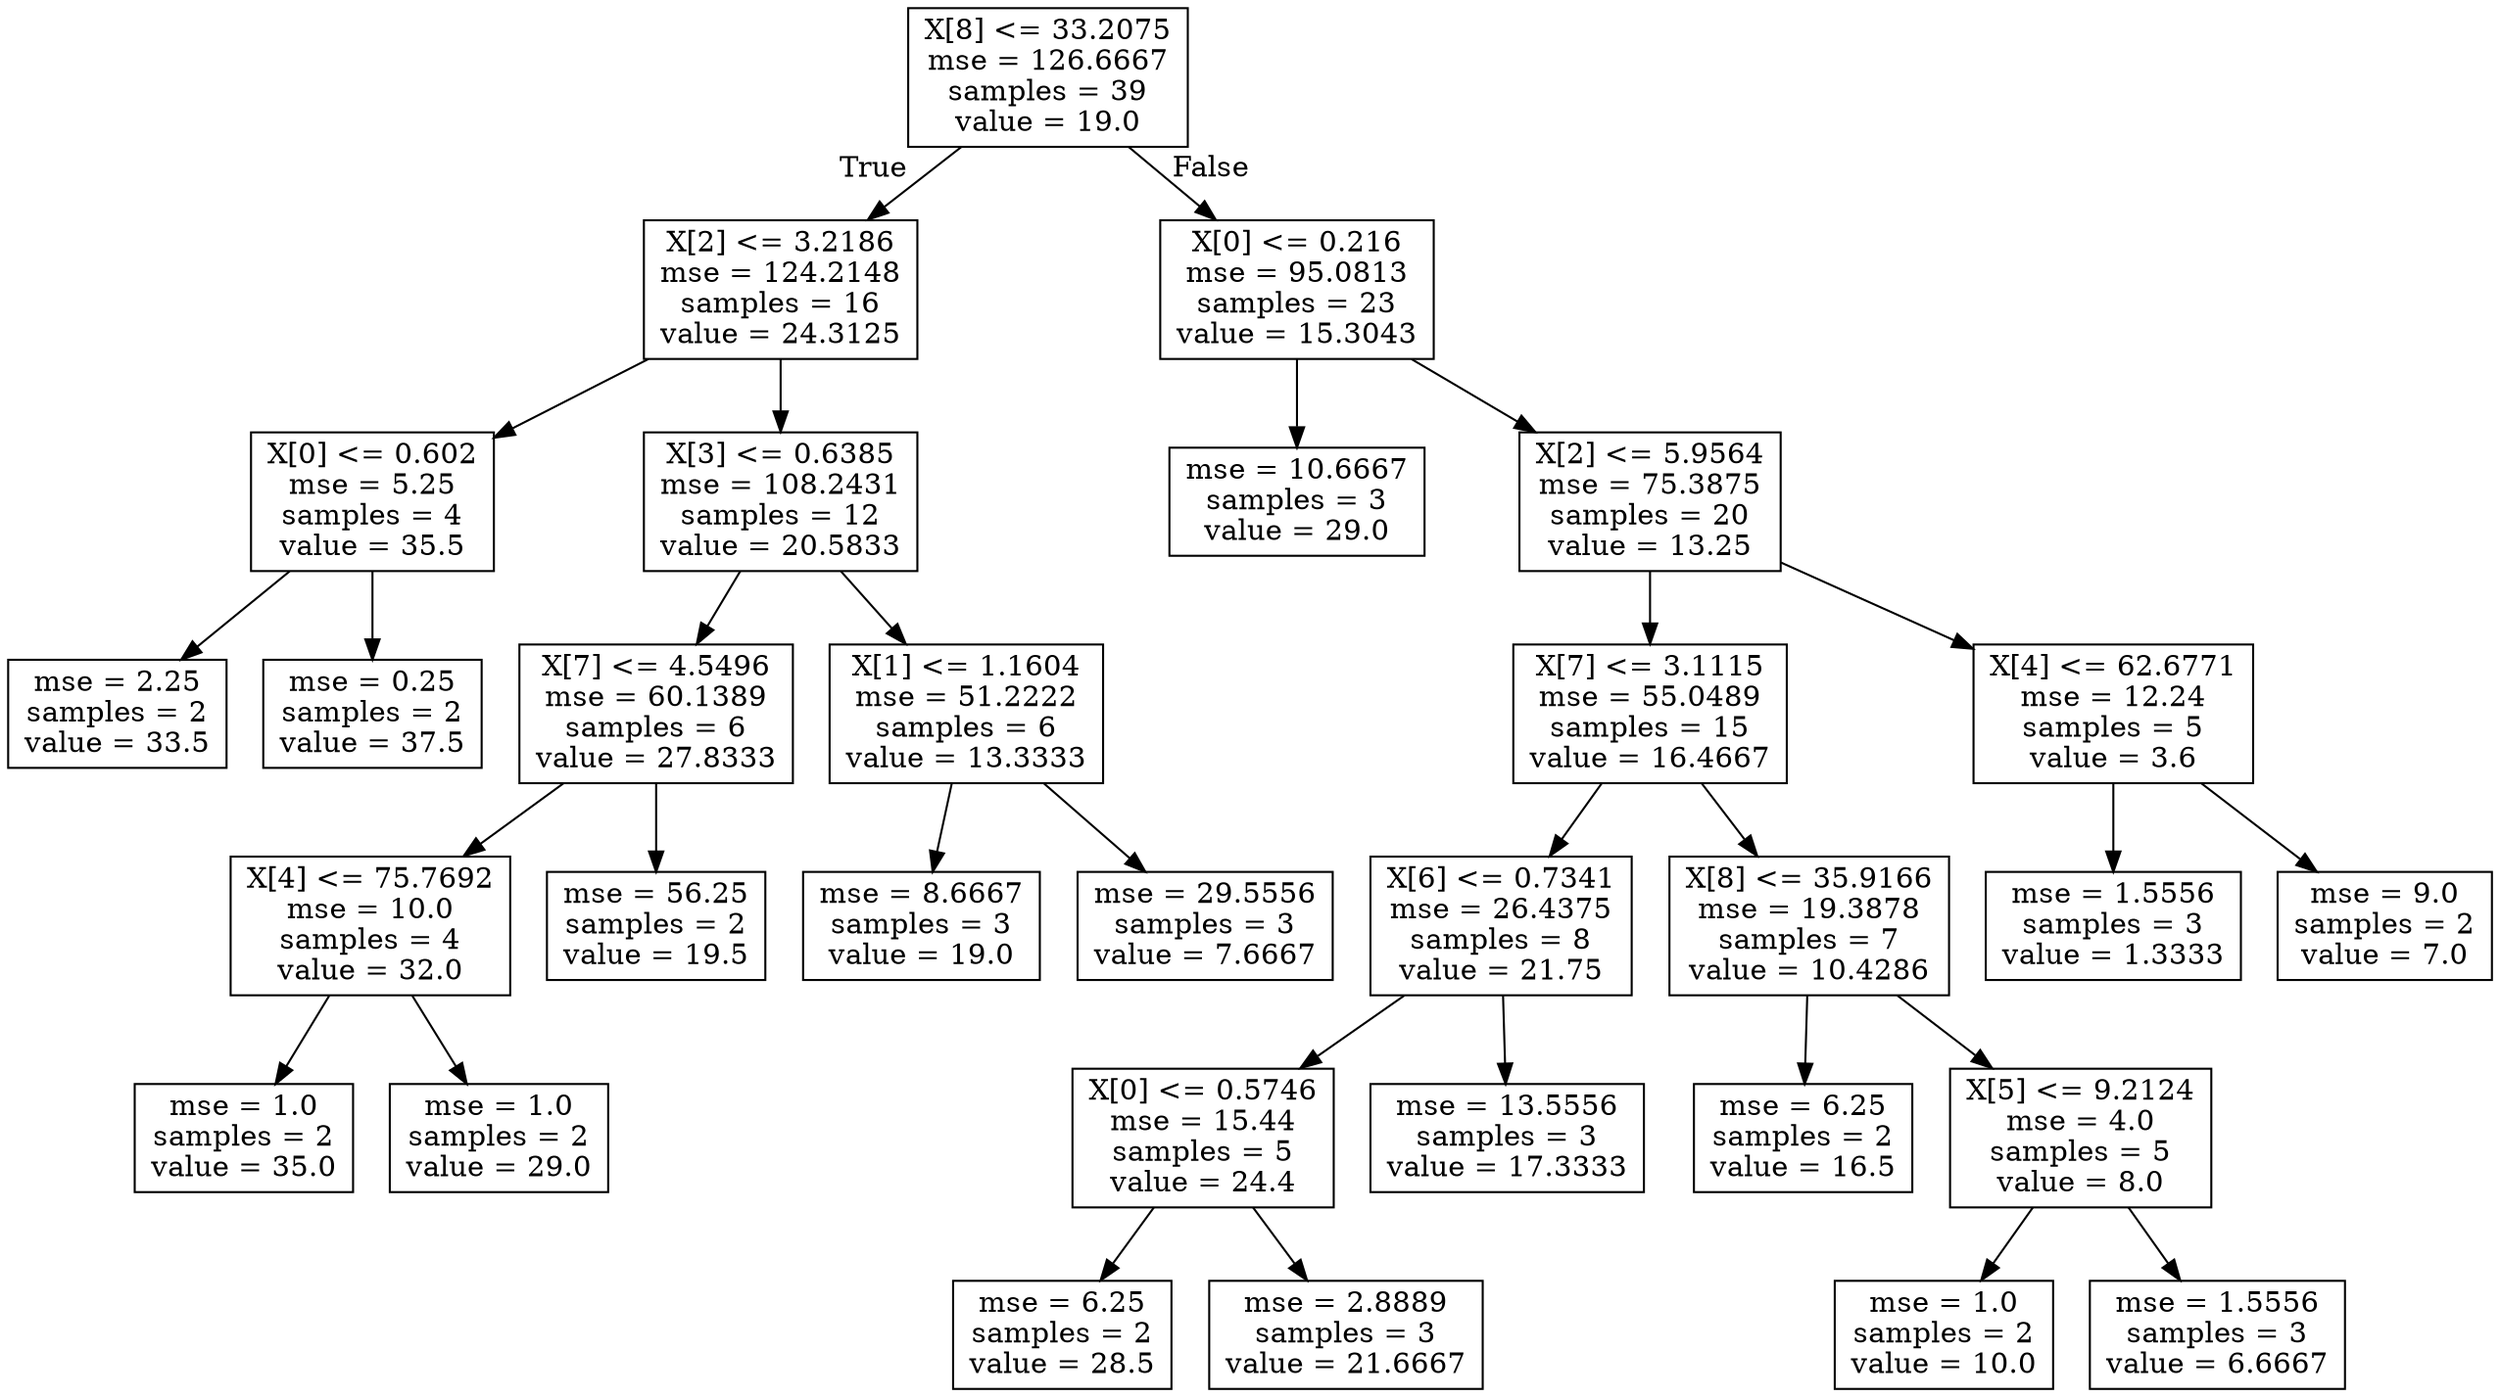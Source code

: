 digraph Tree {
node [shape=box] ;
0 [label="X[8] <= 33.2075\nmse = 126.6667\nsamples = 39\nvalue = 19.0"] ;
1 [label="X[2] <= 3.2186\nmse = 124.2148\nsamples = 16\nvalue = 24.3125"] ;
0 -> 1 [labeldistance=2.5, labelangle=45, headlabel="True"] ;
2 [label="X[0] <= 0.602\nmse = 5.25\nsamples = 4\nvalue = 35.5"] ;
1 -> 2 ;
3 [label="mse = 2.25\nsamples = 2\nvalue = 33.5"] ;
2 -> 3 ;
4 [label="mse = 0.25\nsamples = 2\nvalue = 37.5"] ;
2 -> 4 ;
5 [label="X[3] <= 0.6385\nmse = 108.2431\nsamples = 12\nvalue = 20.5833"] ;
1 -> 5 ;
6 [label="X[7] <= 4.5496\nmse = 60.1389\nsamples = 6\nvalue = 27.8333"] ;
5 -> 6 ;
7 [label="X[4] <= 75.7692\nmse = 10.0\nsamples = 4\nvalue = 32.0"] ;
6 -> 7 ;
8 [label="mse = 1.0\nsamples = 2\nvalue = 35.0"] ;
7 -> 8 ;
9 [label="mse = 1.0\nsamples = 2\nvalue = 29.0"] ;
7 -> 9 ;
10 [label="mse = 56.25\nsamples = 2\nvalue = 19.5"] ;
6 -> 10 ;
11 [label="X[1] <= 1.1604\nmse = 51.2222\nsamples = 6\nvalue = 13.3333"] ;
5 -> 11 ;
12 [label="mse = 8.6667\nsamples = 3\nvalue = 19.0"] ;
11 -> 12 ;
13 [label="mse = 29.5556\nsamples = 3\nvalue = 7.6667"] ;
11 -> 13 ;
14 [label="X[0] <= 0.216\nmse = 95.0813\nsamples = 23\nvalue = 15.3043"] ;
0 -> 14 [labeldistance=2.5, labelangle=-45, headlabel="False"] ;
15 [label="mse = 10.6667\nsamples = 3\nvalue = 29.0"] ;
14 -> 15 ;
16 [label="X[2] <= 5.9564\nmse = 75.3875\nsamples = 20\nvalue = 13.25"] ;
14 -> 16 ;
17 [label="X[7] <= 3.1115\nmse = 55.0489\nsamples = 15\nvalue = 16.4667"] ;
16 -> 17 ;
18 [label="X[6] <= 0.7341\nmse = 26.4375\nsamples = 8\nvalue = 21.75"] ;
17 -> 18 ;
19 [label="X[0] <= 0.5746\nmse = 15.44\nsamples = 5\nvalue = 24.4"] ;
18 -> 19 ;
20 [label="mse = 6.25\nsamples = 2\nvalue = 28.5"] ;
19 -> 20 ;
21 [label="mse = 2.8889\nsamples = 3\nvalue = 21.6667"] ;
19 -> 21 ;
22 [label="mse = 13.5556\nsamples = 3\nvalue = 17.3333"] ;
18 -> 22 ;
23 [label="X[8] <= 35.9166\nmse = 19.3878\nsamples = 7\nvalue = 10.4286"] ;
17 -> 23 ;
24 [label="mse = 6.25\nsamples = 2\nvalue = 16.5"] ;
23 -> 24 ;
25 [label="X[5] <= 9.2124\nmse = 4.0\nsamples = 5\nvalue = 8.0"] ;
23 -> 25 ;
26 [label="mse = 1.0\nsamples = 2\nvalue = 10.0"] ;
25 -> 26 ;
27 [label="mse = 1.5556\nsamples = 3\nvalue = 6.6667"] ;
25 -> 27 ;
28 [label="X[4] <= 62.6771\nmse = 12.24\nsamples = 5\nvalue = 3.6"] ;
16 -> 28 ;
29 [label="mse = 1.5556\nsamples = 3\nvalue = 1.3333"] ;
28 -> 29 ;
30 [label="mse = 9.0\nsamples = 2\nvalue = 7.0"] ;
28 -> 30 ;
}